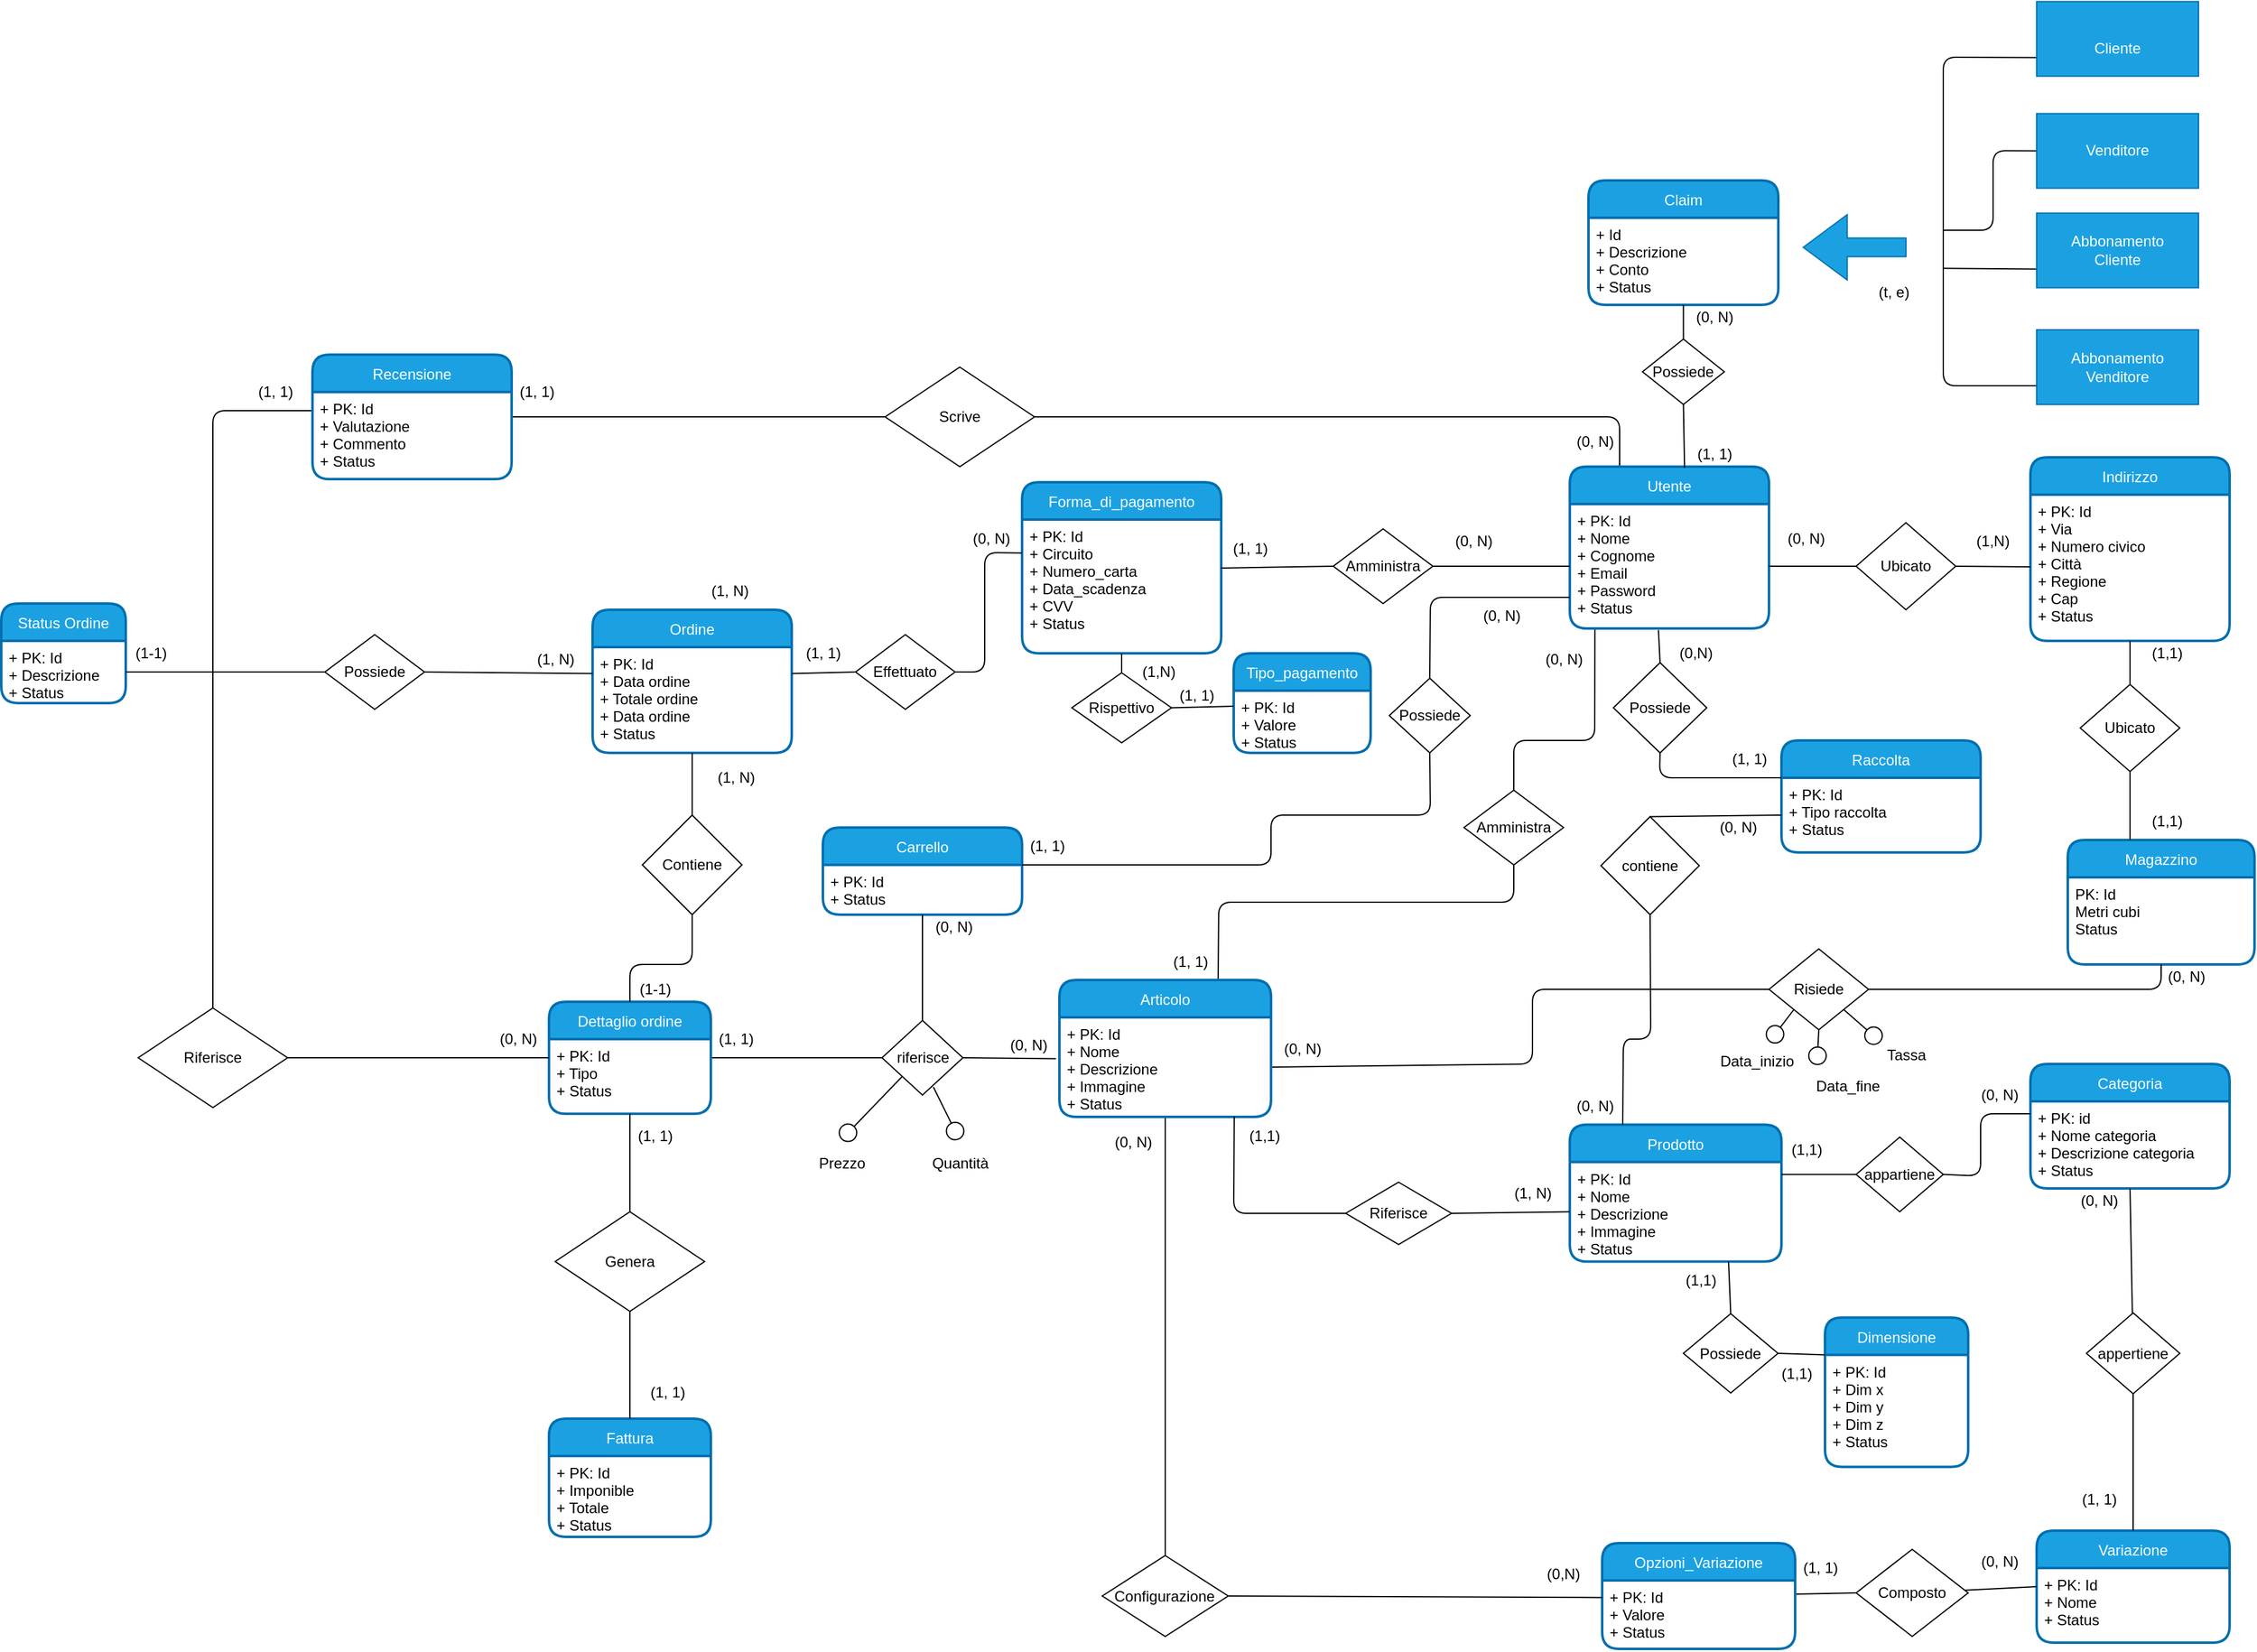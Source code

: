 <mxfile>
    <diagram id="gQvZ3Ct7qIMsR-oPEBA1" name="Page-1">
        <mxGraphModel dx="2850" dy="1734" grid="1" gridSize="10" guides="1" tooltips="1" connect="1" arrows="1" fold="1" page="1" pageScale="1" pageWidth="827" pageHeight="1169" math="0" shadow="0">
            <root>
                <mxCell id="0"/>
                <mxCell id="1" parent="0"/>
                <mxCell id="497" style="edgeStyle=none;html=1;exitX=0.25;exitY=0;exitDx=0;exitDy=0;entryX=1;entryY=0.5;entryDx=0;entryDy=0;endArrow=none;endFill=0;fontSize=12;" parent="1" source="499" target="644" edge="1">
                    <mxGeometry relative="1" as="geometry">
                        <mxPoint x="-120" y="80" as="targetPoint"/>
                        <Array as="points">
                            <mxPoint x="350" y="80"/>
                        </Array>
                    </mxGeometry>
                </mxCell>
                <mxCell id="498" style="edgeStyle=none;html=1;endArrow=none;endFill=0;exitX=0.126;exitY=1.002;exitDx=0;exitDy=0;exitPerimeter=0;entryX=0.5;entryY=0;entryDx=0;entryDy=0;fontSize=12;" parent="1" source="500" target="663" edge="1">
                    <mxGeometry relative="1" as="geometry">
                        <mxPoint x="270" y="380" as="targetPoint"/>
                        <Array as="points">
                            <mxPoint x="330" y="340"/>
                            <mxPoint x="265" y="340"/>
                        </Array>
                    </mxGeometry>
                </mxCell>
                <mxCell id="499" value="Utente" style="swimlane;childLayout=stackLayout;horizontal=1;startSize=30;horizontalStack=0;rounded=1;fontSize=12;fontStyle=0;strokeWidth=2;resizeParent=0;resizeLast=1;shadow=0;dashed=0;align=center;fillColor=#1ba1e2;fontColor=#ffffff;strokeColor=#006EAF;" parent="1" vertex="1">
                    <mxGeometry x="310" y="120" width="160" height="130" as="geometry"/>
                </mxCell>
                <mxCell id="500" value="+ PK: Id&#10;+ Nome&#10;+ Cognome&#10;+ Email&#10;+ Password&#10;+ Status" style="align=left;strokeColor=none;fillColor=none;spacingLeft=4;fontSize=12;verticalAlign=top;resizable=0;rotatable=0;part=1;" parent="499" vertex="1">
                    <mxGeometry y="30" width="160" height="100" as="geometry"/>
                </mxCell>
                <mxCell id="501" value="Indirizzo" style="swimlane;childLayout=stackLayout;horizontal=1;startSize=30;horizontalStack=0;rounded=1;fontSize=12;fontStyle=0;strokeWidth=2;resizeParent=0;resizeLast=1;shadow=0;dashed=0;align=center;fillColor=#1ba1e2;fontColor=#ffffff;strokeColor=#006EAF;" parent="1" vertex="1">
                    <mxGeometry x="680" y="112.5" width="160" height="147.5" as="geometry"/>
                </mxCell>
                <mxCell id="502" value="+ PK: Id&#10;+ Via&#10;+ Numero civico&#10;+ Città&#10;+ Regione&#10;+ Cap&#10;+ Status" style="align=left;strokeColor=none;fillColor=none;spacingLeft=4;fontSize=12;verticalAlign=top;resizable=0;rotatable=0;part=1;" parent="501" vertex="1">
                    <mxGeometry y="30" width="160" height="117.5" as="geometry"/>
                </mxCell>
                <mxCell id="503" style="edgeStyle=none;html=1;exitX=0;exitY=0.5;exitDx=0;exitDy=0;entryX=1;entryY=0.5;entryDx=0;entryDy=0;endArrow=none;endFill=0;fontSize=12;" parent="1" source="505" target="500" edge="1">
                    <mxGeometry relative="1" as="geometry"/>
                </mxCell>
                <mxCell id="504" style="edgeStyle=none;html=1;exitX=1;exitY=0.5;exitDx=0;exitDy=0;endArrow=none;endFill=0;fontSize=12;" parent="1" source="505" target="502" edge="1">
                    <mxGeometry relative="1" as="geometry"/>
                </mxCell>
                <mxCell id="505" value="Ubicato" style="shape=rhombus;perimeter=rhombusPerimeter;whiteSpace=wrap;html=1;align=center;fontSize=12;" parent="1" vertex="1">
                    <mxGeometry x="540" y="165" width="80" height="70" as="geometry"/>
                </mxCell>
                <mxCell id="506" value="Forma_di_pagamento" style="swimlane;childLayout=stackLayout;horizontal=1;startSize=30;horizontalStack=0;rounded=1;fontSize=12;fontStyle=0;strokeWidth=2;resizeParent=0;resizeLast=1;shadow=0;dashed=0;align=center;fillColor=#1ba1e2;fontColor=#ffffff;strokeColor=#006EAF;" parent="1" vertex="1">
                    <mxGeometry x="-130" y="132.5" width="160" height="137.5" as="geometry"/>
                </mxCell>
                <mxCell id="507" style="edgeStyle=none;html=1;fontSize=12;" parent="506" source="508" target="506" edge="1">
                    <mxGeometry relative="1" as="geometry"/>
                </mxCell>
                <mxCell id="508" value="+ PK: Id&#10;+ Circuito&#10;+ Numero_carta&#10;+ Data_scadenza&#10;+ CVV&#10;+ Status&#10;&#10;&#10;" style="align=left;strokeColor=none;fillColor=none;spacingLeft=4;fontSize=12;verticalAlign=top;resizable=0;rotatable=0;part=1;" parent="506" vertex="1">
                    <mxGeometry y="30" width="160" height="107.5" as="geometry"/>
                </mxCell>
                <mxCell id="509" value="Tipo_pagamento" style="swimlane;childLayout=stackLayout;horizontal=1;startSize=30;horizontalStack=0;rounded=1;fontSize=12;fontStyle=0;strokeWidth=2;resizeParent=0;resizeLast=1;shadow=0;dashed=0;align=center;fillColor=#1ba1e2;fontColor=#ffffff;strokeColor=#006EAF;" parent="1" vertex="1">
                    <mxGeometry x="40" y="270" width="110" height="80" as="geometry"/>
                </mxCell>
                <mxCell id="510" value="+ PK: Id&#10;+ Valore&#10;+ Status&#10;" style="align=left;strokeColor=none;fillColor=none;spacingLeft=4;fontSize=12;verticalAlign=top;resizable=0;rotatable=0;part=1;" parent="509" vertex="1">
                    <mxGeometry y="30" width="110" height="50" as="geometry"/>
                </mxCell>
                <mxCell id="511" style="edgeStyle=none;html=1;exitX=1;exitY=0.5;exitDx=0;exitDy=0;entryX=0;entryY=0.5;entryDx=0;entryDy=0;endArrow=none;endFill=0;fontSize=12;" parent="1" source="513" target="500" edge="1">
                    <mxGeometry relative="1" as="geometry"/>
                </mxCell>
                <mxCell id="512" style="edgeStyle=none;html=1;exitX=0;exitY=0.5;exitDx=0;exitDy=0;endArrow=none;endFill=0;entryX=0.996;entryY=0.363;entryDx=0;entryDy=0;entryPerimeter=0;fontSize=12;" parent="1" source="513" target="508" edge="1">
                    <mxGeometry relative="1" as="geometry">
                        <mxPoint x="80" y="200" as="targetPoint"/>
                    </mxGeometry>
                </mxCell>
                <mxCell id="513" value="Amministra" style="shape=rhombus;perimeter=rhombusPerimeter;whiteSpace=wrap;html=1;align=center;fontSize=12;" parent="1" vertex="1">
                    <mxGeometry x="120" y="170" width="80" height="60" as="geometry"/>
                </mxCell>
                <mxCell id="514" style="edgeStyle=none;html=1;exitX=0.5;exitY=0;exitDx=0;exitDy=0;endArrow=none;endFill=0;fontSize=12;" parent="1" source="516" target="508" edge="1">
                    <mxGeometry relative="1" as="geometry"/>
                </mxCell>
                <mxCell id="515" style="edgeStyle=none;html=1;exitX=1;exitY=0.5;exitDx=0;exitDy=0;endArrow=none;endFill=0;entryX=0;entryY=0.25;entryDx=0;entryDy=0;fontSize=12;" parent="1" source="516" target="510" edge="1">
                    <mxGeometry relative="1" as="geometry">
                        <mxPoint x="60" y="315" as="targetPoint"/>
                    </mxGeometry>
                </mxCell>
                <mxCell id="516" value="Rispettivo" style="shape=rhombus;perimeter=rhombusPerimeter;whiteSpace=wrap;html=1;align=center;fontSize=12;" parent="1" vertex="1">
                    <mxGeometry x="-90" y="285.63" width="80" height="56.25" as="geometry"/>
                </mxCell>
                <mxCell id="517" value="Carrello" style="swimlane;childLayout=stackLayout;horizontal=1;startSize=30;horizontalStack=0;rounded=1;fontSize=12;fontStyle=0;strokeWidth=2;resizeParent=0;resizeLast=1;shadow=0;dashed=0;align=center;fillColor=#1ba1e2;fontColor=#ffffff;strokeColor=#006EAF;" parent="1" vertex="1">
                    <mxGeometry x="-290" y="410" width="160" height="70" as="geometry"/>
                </mxCell>
                <mxCell id="518" value="+ PK: Id&#10;+ Status&#10;" style="align=left;strokeColor=none;fillColor=none;spacingLeft=4;fontSize=12;verticalAlign=top;resizable=0;rotatable=0;part=1;" parent="517" vertex="1">
                    <mxGeometry y="30" width="160" height="40" as="geometry"/>
                </mxCell>
                <mxCell id="519" style="edgeStyle=none;html=1;exitX=0.5;exitY=0;exitDx=0;exitDy=0;endArrow=none;endFill=0;entryX=0;entryY=0.75;entryDx=0;entryDy=0;fontSize=12;" parent="1" source="521" target="500" edge="1">
                    <mxGeometry relative="1" as="geometry">
                        <Array as="points">
                            <mxPoint x="198" y="225"/>
                        </Array>
                        <mxPoint x="340" y="270" as="targetPoint"/>
                    </mxGeometry>
                </mxCell>
                <mxCell id="520" style="edgeStyle=none;html=1;exitX=0.5;exitY=1;exitDx=0;exitDy=0;entryX=1;entryY=0;entryDx=0;entryDy=0;endArrow=none;endFill=0;fontSize=12;" parent="1" source="521" target="518" edge="1">
                    <mxGeometry relative="1" as="geometry">
                        <Array as="points">
                            <mxPoint x="198" y="400"/>
                            <mxPoint x="70" y="400"/>
                            <mxPoint x="70" y="440"/>
                        </Array>
                    </mxGeometry>
                </mxCell>
                <mxCell id="521" value="Possiede" style="shape=rhombus;perimeter=rhombusPerimeter;whiteSpace=wrap;html=1;align=center;fontSize=12;" parent="1" vertex="1">
                    <mxGeometry x="165" y="290" width="65" height="60" as="geometry"/>
                </mxCell>
                <mxCell id="522" value="Prodotto" style="swimlane;childLayout=stackLayout;horizontal=1;startSize=30;horizontalStack=0;rounded=1;fontSize=12;fontStyle=0;strokeWidth=2;resizeParent=0;resizeLast=1;shadow=0;dashed=0;align=center;arcSize=15;fillColor=#1ba1e2;fontColor=#ffffff;strokeColor=#006EAF;" parent="1" vertex="1">
                    <mxGeometry x="310" y="648.75" width="170" height="110" as="geometry"/>
                </mxCell>
                <mxCell id="523" value="+ PK: Id&#10;+ Nome&#10;+ Descrizione&#10;+ Immagine&#10;+ Status" style="align=left;strokeColor=none;fillColor=none;spacingLeft=4;fontSize=12;verticalAlign=top;resizable=0;rotatable=0;part=1;" parent="522" vertex="1">
                    <mxGeometry y="30" width="170" height="80" as="geometry"/>
                </mxCell>
                <mxCell id="524" value="Categoria" style="swimlane;childLayout=stackLayout;horizontal=1;startSize=30;horizontalStack=0;rounded=1;fontSize=12;fontStyle=0;strokeWidth=2;resizeParent=0;resizeLast=1;shadow=0;dashed=0;align=center;fillColor=#1ba1e2;fontColor=#ffffff;strokeColor=#006EAF;" parent="1" vertex="1">
                    <mxGeometry x="680" y="600" width="160" height="100" as="geometry"/>
                </mxCell>
                <mxCell id="525" value="+ PK: id&#10;+ Nome categoria&#10;+ Descrizione categoria&#10;+ Status" style="align=left;strokeColor=none;fillColor=none;spacingLeft=4;fontSize=12;verticalAlign=top;resizable=0;rotatable=0;part=1;" parent="524" vertex="1">
                    <mxGeometry y="30" width="160" height="70" as="geometry"/>
                </mxCell>
                <mxCell id="526" style="edgeStyle=none;html=1;exitX=0;exitY=0.5;exitDx=0;exitDy=0;endArrow=none;endFill=0;fontSize=12;" parent="1" source="528" edge="1">
                    <mxGeometry relative="1" as="geometry">
                        <mxPoint x="480" y="688.75" as="targetPoint"/>
                    </mxGeometry>
                </mxCell>
                <mxCell id="527" style="edgeStyle=none;html=1;exitX=1;exitY=0.5;exitDx=0;exitDy=0;endArrow=none;endFill=0;fontSize=12;" parent="1" source="528" edge="1">
                    <mxGeometry relative="1" as="geometry">
                        <mxPoint x="680" y="640" as="targetPoint"/>
                        <Array as="points">
                            <mxPoint x="640" y="690"/>
                            <mxPoint x="640" y="640"/>
                        </Array>
                    </mxGeometry>
                </mxCell>
                <mxCell id="528" value="appartiene" style="shape=rhombus;perimeter=rhombusPerimeter;whiteSpace=wrap;html=1;align=center;fontSize=12;" parent="1" vertex="1">
                    <mxGeometry x="540" y="658.75" width="70" height="60" as="geometry"/>
                </mxCell>
                <mxCell id="529" value="Variazione" style="swimlane;childLayout=stackLayout;horizontal=1;startSize=30;horizontalStack=0;rounded=1;fontSize=12;fontStyle=0;strokeWidth=2;resizeParent=0;resizeLast=1;shadow=0;dashed=0;align=center;fillColor=#1ba1e2;fontColor=#ffffff;strokeColor=#006EAF;" parent="1" vertex="1">
                    <mxGeometry x="685" y="975" width="155" height="90" as="geometry"/>
                </mxCell>
                <mxCell id="530" value="+ PK: Id&#10;+ Nome&#10;+ Status" style="align=left;strokeColor=none;fillColor=none;spacingLeft=4;fontSize=12;verticalAlign=top;resizable=0;rotatable=0;part=1;" parent="529" vertex="1">
                    <mxGeometry y="30" width="155" height="60" as="geometry"/>
                </mxCell>
                <mxCell id="531" style="edgeStyle=none;html=1;entryX=0.5;entryY=0;entryDx=0;entryDy=0;endArrow=none;endFill=0;fontSize=12;" parent="1" source="533" target="529" edge="1">
                    <mxGeometry relative="1" as="geometry"/>
                </mxCell>
                <mxCell id="532" style="edgeStyle=none;html=1;entryX=0.5;entryY=1;entryDx=0;entryDy=0;endArrow=none;endFill=0;fontSize=12;" parent="1" source="533" target="525" edge="1">
                    <mxGeometry relative="1" as="geometry"/>
                </mxCell>
                <mxCell id="533" value="appertiene" style="shape=rhombus;perimeter=rhombusPerimeter;whiteSpace=wrap;html=1;align=center;fontSize=12;" parent="1" vertex="1">
                    <mxGeometry x="725" y="800" width="75" height="65" as="geometry"/>
                </mxCell>
                <mxCell id="534" style="edgeStyle=none;html=1;entryX=0;entryY=0.5;entryDx=0;entryDy=0;endArrow=none;endFill=0;fontSize=12;" parent="1" source="535" target="538" edge="1">
                    <mxGeometry relative="1" as="geometry"/>
                </mxCell>
                <mxCell id="535" value="Opzioni_Variazione" style="swimlane;childLayout=stackLayout;horizontal=1;startSize=30;horizontalStack=0;rounded=1;fontSize=12;fontStyle=0;strokeWidth=2;resizeParent=0;resizeLast=1;shadow=0;dashed=0;align=center;fillColor=#1ba1e2;fontColor=#ffffff;strokeColor=#006EAF;" parent="1" vertex="1">
                    <mxGeometry x="336" y="985" width="155" height="85" as="geometry"/>
                </mxCell>
                <mxCell id="536" value="+ PK: Id&#10;+ Valore&#10;+ Status&#10;" style="align=left;strokeColor=none;fillColor=none;spacingLeft=4;fontSize=12;verticalAlign=top;resizable=0;rotatable=0;part=1;" parent="535" vertex="1">
                    <mxGeometry y="30" width="155" height="55" as="geometry"/>
                </mxCell>
                <mxCell id="537" style="edgeStyle=none;html=1;entryX=0;entryY=0.5;entryDx=0;entryDy=0;endArrow=none;endFill=0;fontSize=12;" parent="1" source="538" target="529" edge="1">
                    <mxGeometry relative="1" as="geometry"/>
                </mxCell>
                <mxCell id="538" value="Composto" style="shape=rhombus;perimeter=rhombusPerimeter;whiteSpace=wrap;html=1;align=center;fontSize=12;" parent="1" vertex="1">
                    <mxGeometry x="540" y="990" width="90" height="70" as="geometry"/>
                </mxCell>
                <mxCell id="539" value="Magazzino" style="swimlane;childLayout=stackLayout;horizontal=1;startSize=30;horizontalStack=0;rounded=1;fontSize=12;fontStyle=0;strokeWidth=2;resizeParent=0;resizeLast=1;shadow=0;dashed=0;align=center;fillColor=#1ba1e2;fontColor=#ffffff;strokeColor=#006EAF;" parent="1" vertex="1">
                    <mxGeometry x="710" y="420" width="150" height="100" as="geometry"/>
                </mxCell>
                <mxCell id="540" value="PK: Id&#10;Metri cubi&#10;Status" style="align=left;strokeColor=none;fillColor=none;spacingLeft=4;fontSize=12;verticalAlign=top;resizable=0;rotatable=0;part=1;" parent="539" vertex="1">
                    <mxGeometry y="30" width="150" height="70" as="geometry"/>
                </mxCell>
                <mxCell id="541" style="edgeStyle=none;html=1;exitX=0.5;exitY=0;exitDx=0;exitDy=0;entryX=0.5;entryY=1;entryDx=0;entryDy=0;startArrow=none;startFill=0;endArrow=none;endFill=0;fontSize=12;" parent="1" source="543" target="502" edge="1">
                    <mxGeometry relative="1" as="geometry"/>
                </mxCell>
                <mxCell id="542" style="edgeStyle=none;html=1;exitX=0.5;exitY=1;exitDx=0;exitDy=0;entryX=0;entryY=1;entryDx=0;entryDy=0;startArrow=none;startFill=0;endArrow=none;endFill=0;fontSize=12;" parent="1" source="543" target="579" edge="1">
                    <mxGeometry relative="1" as="geometry"/>
                </mxCell>
                <mxCell id="543" value="Ubicato" style="shape=rhombus;perimeter=rhombusPerimeter;whiteSpace=wrap;html=1;align=center;fontSize=12;" parent="1" vertex="1">
                    <mxGeometry x="720" y="295" width="80" height="70" as="geometry"/>
                </mxCell>
                <mxCell id="544" value="Dimensione" style="swimlane;childLayout=stackLayout;horizontal=1;startSize=30;horizontalStack=0;rounded=1;fontSize=12;fontStyle=0;strokeWidth=2;resizeParent=0;resizeLast=1;shadow=0;dashed=0;align=center;fillColor=#1ba1e2;fontColor=#ffffff;strokeColor=#006EAF;" parent="1" vertex="1">
                    <mxGeometry x="515" y="803.75" width="115" height="120" as="geometry"/>
                </mxCell>
                <mxCell id="545" value="+ PK: Id&#10;+ Dim x&#10;+ Dim y&#10;+ Dim z&#10;+ Status" style="align=left;strokeColor=none;fillColor=none;spacingLeft=4;fontSize=12;verticalAlign=top;resizable=0;rotatable=0;part=1;" parent="544" vertex="1">
                    <mxGeometry y="30" width="115" height="90" as="geometry"/>
                </mxCell>
                <mxCell id="546" style="edgeStyle=none;html=1;exitX=0.5;exitY=0;exitDx=0;exitDy=0;entryX=0.75;entryY=1;entryDx=0;entryDy=0;endArrow=none;endFill=0;fontSize=12;" parent="1" source="548" target="523" edge="1">
                    <mxGeometry relative="1" as="geometry"/>
                </mxCell>
                <mxCell id="547" style="edgeStyle=none;html=1;exitX=1;exitY=0.5;exitDx=0;exitDy=0;entryX=0;entryY=0;entryDx=0;entryDy=0;endArrow=none;endFill=0;fontSize=12;" parent="1" source="548" target="545" edge="1">
                    <mxGeometry relative="1" as="geometry"/>
                </mxCell>
                <mxCell id="548" value="Possiede" style="shape=rhombus;perimeter=rhombusPerimeter;whiteSpace=wrap;html=1;align=center;fontSize=12;" parent="1" vertex="1">
                    <mxGeometry x="401.25" y="800.63" width="76" height="63.75" as="geometry"/>
                </mxCell>
                <mxCell id="550" style="edgeStyle=none;html=1;exitX=1;exitY=0.5;exitDx=0;exitDy=0;entryX=0.5;entryY=1;entryDx=0;entryDy=0;startArrow=none;startFill=0;endArrow=none;endFill=0;fontSize=12;" parent="1" source="551" target="540" edge="1">
                    <mxGeometry relative="1" as="geometry">
                        <Array as="points">
                            <mxPoint x="785" y="540"/>
                        </Array>
                    </mxGeometry>
                </mxCell>
                <mxCell id="732" style="edgeStyle=none;html=1;exitX=0;exitY=0.5;exitDx=0;exitDy=0;endArrow=none;endFill=0;entryX=1;entryY=0.5;entryDx=0;entryDy=0;fontSize=12;" parent="1" source="551" target="727" edge="1">
                    <mxGeometry relative="1" as="geometry">
                        <mxPoint x="90" y="580" as="targetPoint"/>
                        <Array as="points">
                            <mxPoint x="280" y="540"/>
                            <mxPoint x="280" y="600"/>
                        </Array>
                    </mxGeometry>
                </mxCell>
                <mxCell id="551" value="Risiede" style="shape=rhombus;perimeter=rhombusPerimeter;whiteSpace=wrap;html=1;align=center;fontSize=12;" parent="1" vertex="1">
                    <mxGeometry x="470" y="507.5" width="80" height="65" as="geometry"/>
                </mxCell>
                <mxCell id="552" style="edgeStyle=none;html=1;exitX=0.5;exitY=0;exitDx=0;exitDy=0;entryX=0.5;entryY=1;entryDx=0;entryDy=0;startArrow=none;startFill=0;endArrow=none;endFill=0;fontSize=12;" parent="1" source="556" target="518" edge="1">
                    <mxGeometry relative="1" as="geometry"/>
                </mxCell>
                <mxCell id="554" style="edgeStyle=none;html=1;exitX=0;exitY=0.5;exitDx=0;exitDy=0;endArrow=none;endFill=0;entryX=1;entryY=0.25;entryDx=0;entryDy=0;fontSize=12;" parent="1" source="556" target="601" edge="1">
                    <mxGeometry relative="1" as="geometry">
                        <mxPoint x="-380" y="590" as="targetPoint"/>
                    </mxGeometry>
                </mxCell>
                <mxCell id="555" style="edgeStyle=none;html=1;exitX=1;exitY=0.5;exitDx=0;exitDy=0;endArrow=none;endFill=0;entryX=-0.016;entryY=0.416;entryDx=0;entryDy=0;entryPerimeter=0;fontSize=12;" parent="1" source="556" target="727" edge="1">
                    <mxGeometry relative="1" as="geometry">
                        <Array as="points"/>
                        <mxPoint x="-40" y="740" as="targetPoint"/>
                    </mxGeometry>
                </mxCell>
                <mxCell id="556" value="riferisce" style="shape=rhombus;perimeter=rhombusPerimeter;whiteSpace=wrap;html=1;align=center;fontSize=12;" parent="1" vertex="1">
                    <mxGeometry x="-242.5" y="565" width="65" height="60" as="geometry"/>
                </mxCell>
                <mxCell id="557" value="Quantità" style="text;html=1;align=center;verticalAlign=middle;resizable=0;points=[];autosize=1;strokeColor=none;fillColor=none;fontSize=12;" parent="1" vertex="1">
                    <mxGeometry x="-215" y="665" width="70" height="30" as="geometry"/>
                </mxCell>
                <mxCell id="558" style="edgeStyle=none;html=1;endArrow=circle;endFill=0;exitX=0;exitY=1;exitDx=0;exitDy=0;entryX=0.494;entryY=-0.132;entryDx=0;entryDy=0;entryPerimeter=0;fontSize=12;" parent="1" source="556" target="559" edge="1">
                    <mxGeometry relative="1" as="geometry">
                        <mxPoint x="-300" y="640" as="targetPoint"/>
                        <mxPoint x="-16.5" y="560" as="sourcePoint"/>
                    </mxGeometry>
                </mxCell>
                <mxCell id="559" value="Prezzo" style="text;html=1;align=center;verticalAlign=middle;resizable=0;points=[];autosize=1;strokeColor=none;fillColor=none;fontSize=12;" parent="1" vertex="1">
                    <mxGeometry x="-305" y="665" width="60" height="30" as="geometry"/>
                </mxCell>
                <mxCell id="565" style="edgeStyle=none;html=1;exitX=0.5;exitY=1;exitDx=0;exitDy=0;entryX=0.576;entryY=0.008;entryDx=0;entryDy=0;entryPerimeter=0;endArrow=none;endFill=0;fontSize=12;" parent="1" source="567" target="499" edge="1">
                    <mxGeometry relative="1" as="geometry">
                        <mxPoint x="495.93" y="45.6" as="targetPoint"/>
                    </mxGeometry>
                </mxCell>
                <mxCell id="566" value="(1,1)" style="text;html=1;align=center;verticalAlign=middle;resizable=0;points=[];autosize=1;strokeColor=none;fillColor=none;fontSize=12;" parent="1" vertex="1">
                    <mxGeometry x="475" y="653.75" width="50" height="30" as="geometry"/>
                </mxCell>
                <mxCell id="567" value="Possiede" style="shape=rhombus;perimeter=rhombusPerimeter;whiteSpace=wrap;html=1;align=center;fontSize=12;" parent="1" vertex="1">
                    <mxGeometry x="368.38" y="17.5" width="65.75" height="52.5" as="geometry"/>
                </mxCell>
                <mxCell id="568" value="(0, N)" style="text;html=1;align=center;verticalAlign=middle;resizable=0;points=[];autosize=1;strokeColor=none;fillColor=none;fontSize=12;" parent="1" vertex="1">
                    <mxGeometry x="630" y="610" width="50" height="30" as="geometry"/>
                </mxCell>
                <mxCell id="569" value="(0, N)" style="text;html=1;align=center;verticalAlign=middle;resizable=0;points=[];autosize=1;strokeColor=none;fillColor=none;fontSize=12;" parent="1" vertex="1">
                    <mxGeometry x="710" y="695" width="50" height="30" as="geometry"/>
                </mxCell>
                <mxCell id="570" value="(1, 1)" style="text;html=1;align=center;verticalAlign=middle;resizable=0;points=[];autosize=1;strokeColor=none;fillColor=none;fontSize=12;" parent="1" vertex="1">
                    <mxGeometry x="710" y="935" width="50" height="30" as="geometry"/>
                </mxCell>
                <mxCell id="571" style="edgeStyle=none;html=1;entryX=0;entryY=0.25;entryDx=0;entryDy=0;startArrow=none;startFill=0;endArrow=none;endFill=0;exitX=1;exitY=0.5;exitDx=0;exitDy=0;fontSize=12;" parent="1" source="658" target="536" edge="1">
                    <mxGeometry relative="1" as="geometry">
                        <mxPoint x="310" y="910" as="sourcePoint"/>
                        <Array as="points"/>
                    </mxGeometry>
                </mxCell>
                <mxCell id="572" value="(0, N)" style="text;html=1;strokeColor=none;fillColor=none;align=center;verticalAlign=middle;whiteSpace=wrap;rounded=0;fontSize=12;" parent="1" vertex="1">
                    <mxGeometry x="470" y="162.5" width="60" height="30" as="geometry"/>
                </mxCell>
                <mxCell id="573" value="Claim" style="swimlane;childLayout=stackLayout;horizontal=1;startSize=30;horizontalStack=0;rounded=1;fontSize=12;fontStyle=0;strokeWidth=2;resizeParent=0;resizeLast=1;shadow=0;dashed=0;align=center;fillColor=#1ba1e2;fontColor=#ffffff;strokeColor=#006EAF;" parent="1" vertex="1">
                    <mxGeometry x="325" y="-110" width="152.5" height="100" as="geometry"/>
                </mxCell>
                <mxCell id="574" value="+ Id&#10;+ Descrizione&#10;+ Conto&#10;+ Status" style="align=left;strokeColor=none;fillColor=none;spacingLeft=4;fontSize=12;verticalAlign=top;resizable=0;rotatable=0;part=1;" parent="573" vertex="1">
                    <mxGeometry y="30" width="152.5" height="70" as="geometry"/>
                </mxCell>
                <mxCell id="578" style="edgeStyle=none;html=1;exitX=0.5;exitY=0;exitDx=0;exitDy=0;entryX=0.5;entryY=1;entryDx=0;entryDy=0;endArrow=none;endFill=0;fontSize=12;" parent="1" source="567" target="574" edge="1">
                    <mxGeometry relative="1" as="geometry"/>
                </mxCell>
                <mxCell id="579" value="(1,1)" style="text;html=1;strokeColor=none;fillColor=none;align=center;verticalAlign=middle;whiteSpace=wrap;rounded=0;fontSize=12;" parent="1" vertex="1">
                    <mxGeometry x="760" y="390.0" width="60" height="30" as="geometry"/>
                </mxCell>
                <mxCell id="580" value="(0, N)" style="text;html=1;align=center;verticalAlign=middle;resizable=0;points=[];autosize=1;strokeColor=none;fillColor=none;fontSize=12;" parent="1" vertex="1">
                    <mxGeometry x="780" y="515" width="50" height="30" as="geometry"/>
                </mxCell>
                <mxCell id="581" value="(1,1)" style="text;html=1;strokeColor=none;fillColor=none;align=center;verticalAlign=middle;whiteSpace=wrap;rounded=0;fontSize=12;" parent="1" vertex="1">
                    <mxGeometry x="391" y="763.75" width="49" height="20" as="geometry"/>
                </mxCell>
                <mxCell id="582" value="(1,1)" style="text;html=1;strokeColor=none;fillColor=none;align=center;verticalAlign=middle;whiteSpace=wrap;rounded=0;fontSize=12;" parent="1" vertex="1">
                    <mxGeometry x="465" y="838.75" width="55" height="20" as="geometry"/>
                </mxCell>
                <mxCell id="583" value="(0, N)" style="text;html=1;align=center;verticalAlign=middle;resizable=0;points=[];autosize=1;strokeColor=none;fillColor=none;fontSize=12;" parent="1" vertex="1">
                    <mxGeometry x="630" y="985" width="50" height="30" as="geometry"/>
                </mxCell>
                <mxCell id="584" value="(1, 1)" style="text;html=1;align=center;verticalAlign=middle;resizable=0;points=[];autosize=1;strokeColor=none;fillColor=none;fontSize=12;" parent="1" vertex="1">
                    <mxGeometry x="486" y="990" width="50" height="30" as="geometry"/>
                </mxCell>
                <mxCell id="585" value="(1,N)" style="text;html=1;strokeColor=none;fillColor=none;align=center;verticalAlign=middle;whiteSpace=wrap;rounded=0;fontSize=12;" parent="1" vertex="1">
                    <mxGeometry x="620" y="165.0" width="60" height="30" as="geometry"/>
                </mxCell>
                <mxCell id="600" value="Dettaglio ordine" style="swimlane;childLayout=stackLayout;horizontal=1;startSize=30;horizontalStack=0;rounded=1;fontSize=12;fontStyle=0;strokeWidth=2;resizeParent=0;resizeLast=1;shadow=0;dashed=0;align=center;fillColor=#1ba1e2;fontColor=#ffffff;strokeColor=#006EAF;" parent="1" vertex="1">
                    <mxGeometry x="-510" y="550" width="130" height="90" as="geometry"/>
                </mxCell>
                <mxCell id="601" value="+ PK: Id&#10;+ Tipo&#10;+ Status&#10;&#10;" style="align=left;strokeColor=none;fillColor=none;spacingLeft=4;fontSize=12;verticalAlign=top;resizable=0;rotatable=0;part=1;" parent="600" vertex="1">
                    <mxGeometry y="30" width="130" height="60" as="geometry"/>
                </mxCell>
                <mxCell id="714" style="edgeStyle=none;html=1;exitX=0.5;exitY=1;exitDx=0;exitDy=0;entryX=0.5;entryY=0;entryDx=0;entryDy=0;endArrow=none;endFill=0;fontSize=12;" parent="1" source="604" target="600" edge="1">
                    <mxGeometry relative="1" as="geometry">
                        <Array as="points">
                            <mxPoint x="-395" y="520"/>
                            <mxPoint x="-445" y="520"/>
                        </Array>
                    </mxGeometry>
                </mxCell>
                <mxCell id="604" value="Contiene" style="rhombus;whiteSpace=wrap;html=1;fontSize=12;" parent="1" vertex="1">
                    <mxGeometry x="-435" y="400" width="80" height="80" as="geometry"/>
                </mxCell>
                <mxCell id="606" value="(1-1)" style="text;html=1;align=center;verticalAlign=middle;resizable=0;points=[];autosize=1;strokeColor=none;fillColor=none;fontSize=12;" parent="1" vertex="1">
                    <mxGeometry x="-450" y="525" width="50" height="30" as="geometry"/>
                </mxCell>
                <mxCell id="607" value="(1, 1)" style="text;html=1;align=center;verticalAlign=middle;resizable=0;points=[];autosize=1;strokeColor=none;fillColor=none;fontSize=12;" parent="1" vertex="1">
                    <mxGeometry x="-385" y="565" width="50" height="30" as="geometry"/>
                </mxCell>
                <mxCell id="609" value="(0, N)" style="text;html=1;align=center;verticalAlign=middle;resizable=0;points=[];autosize=1;strokeColor=none;fillColor=none;fontSize=12;" parent="1" vertex="1">
                    <mxGeometry x="-210" y="475" width="50" height="30" as="geometry"/>
                </mxCell>
                <mxCell id="611" value="(1, N)" style="text;html=1;align=center;verticalAlign=middle;resizable=0;points=[];autosize=1;strokeColor=none;fillColor=none;fontSize=12;" parent="1" vertex="1">
                    <mxGeometry x="255" y="688.75" width="50" height="30" as="geometry"/>
                </mxCell>
                <mxCell id="614" value="(1,1)" style="text;html=1;strokeColor=none;fillColor=none;align=center;verticalAlign=middle;whiteSpace=wrap;rounded=0;fontSize=12;" parent="1" vertex="1">
                    <mxGeometry x="40" y="648.75" width="50" height="17.5" as="geometry"/>
                </mxCell>
                <mxCell id="615" value="(0,N)" style="text;html=1;strokeColor=none;fillColor=none;align=center;verticalAlign=middle;whiteSpace=wrap;rounded=0;fontSize=12;" parent="1" vertex="1">
                    <mxGeometry x="275" y="995" width="60" height="30" as="geometry"/>
                </mxCell>
                <mxCell id="616" value="(0, N)" style="text;html=1;align=center;verticalAlign=middle;resizable=0;points=[];autosize=1;strokeColor=none;fillColor=none;fontSize=12;" parent="1" vertex="1">
                    <mxGeometry x="230" y="225" width="50" height="30" as="geometry"/>
                </mxCell>
                <mxCell id="619" value="(1, 1)" style="text;html=1;align=center;verticalAlign=middle;resizable=0;points=[];autosize=1;strokeColor=none;fillColor=none;fontSize=12;" parent="1" vertex="1">
                    <mxGeometry x="-135" y="410" width="50" height="30" as="geometry"/>
                </mxCell>
                <mxCell id="620" value="(1,1)" style="text;html=1;strokeColor=none;fillColor=none;align=center;verticalAlign=middle;whiteSpace=wrap;rounded=0;fontSize=12;" parent="1" vertex="1">
                    <mxGeometry x="760" y="255.0" width="60" height="30" as="geometry"/>
                </mxCell>
                <mxCell id="621" value="Raccolta" style="swimlane;childLayout=stackLayout;horizontal=1;startSize=30;horizontalStack=0;rounded=1;fontSize=12;fontStyle=0;strokeWidth=2;resizeParent=0;resizeLast=1;shadow=0;dashed=0;align=center;fillColor=#1ba1e2;fontColor=#ffffff;strokeColor=#006EAF;" parent="1" vertex="1">
                    <mxGeometry x="480" y="340" width="160" height="90" as="geometry"/>
                </mxCell>
                <mxCell id="622" value="+ PK: Id&#10;+ Tipo raccolta&#10;+ Status" style="align=left;strokeColor=none;fillColor=none;spacingLeft=4;fontSize=12;verticalAlign=top;resizable=0;rotatable=0;part=1;" parent="621" vertex="1">
                    <mxGeometry y="30" width="160" height="60" as="geometry"/>
                </mxCell>
                <mxCell id="623" style="edgeStyle=none;html=1;exitX=0.5;exitY=0;exitDx=0;exitDy=0;entryX=0.445;entryY=1.013;entryDx=0;entryDy=0;entryPerimeter=0;startArrow=none;startFill=0;endArrow=none;endFill=0;fontSize=12;" parent="1" source="625" target="500" edge="1">
                    <mxGeometry relative="1" as="geometry"/>
                </mxCell>
                <mxCell id="624" style="edgeStyle=none;html=1;exitX=0.5;exitY=1;exitDx=0;exitDy=0;entryX=0;entryY=0;entryDx=0;entryDy=0;startArrow=none;startFill=0;endArrow=none;endFill=0;fontSize=12;" parent="1" source="625" target="622" edge="1">
                    <mxGeometry relative="1" as="geometry">
                        <Array as="points">
                            <mxPoint x="382" y="370"/>
                        </Array>
                    </mxGeometry>
                </mxCell>
                <mxCell id="625" value="Possiede" style="shape=rhombus;perimeter=rhombusPerimeter;whiteSpace=wrap;html=1;align=center;fontSize=12;" parent="1" vertex="1">
                    <mxGeometry x="345" y="277.5" width="75" height="72.5" as="geometry"/>
                </mxCell>
                <mxCell id="734" style="edgeStyle=none;html=1;exitX=0.5;exitY=1;exitDx=0;exitDy=0;endArrow=none;endFill=0;entryX=0.25;entryY=0;entryDx=0;entryDy=0;fontSize=12;" parent="1" source="627" target="522" edge="1">
                    <mxGeometry relative="1" as="geometry">
                        <Array as="points">
                            <mxPoint x="375" y="580"/>
                            <mxPoint x="353" y="580"/>
                        </Array>
                        <mxPoint x="360" y="640" as="targetPoint"/>
                    </mxGeometry>
                </mxCell>
                <mxCell id="627" value="contiene" style="rhombus;whiteSpace=wrap;html=1;fontSize=12;" parent="1" vertex="1">
                    <mxGeometry x="335" y="401.25" width="79" height="78.75" as="geometry"/>
                </mxCell>
                <mxCell id="628" style="edgeStyle=none;html=1;exitX=0;exitY=0.5;exitDx=0;exitDy=0;entryX=0.5;entryY=0;entryDx=0;entryDy=0;startArrow=none;startFill=0;endArrow=none;endFill=0;fontSize=12;" parent="1" source="622" target="627" edge="1">
                    <mxGeometry relative="1" as="geometry">
                        <Array as="points"/>
                    </mxGeometry>
                </mxCell>
                <mxCell id="629" value="(1, 1)" style="text;html=1;align=center;verticalAlign=middle;resizable=0;points=[];autosize=1;strokeColor=none;fillColor=none;fontSize=12;" parent="1" vertex="1">
                    <mxGeometry x="429.13" y="340" width="50" height="30" as="geometry"/>
                </mxCell>
                <mxCell id="631" value="(0,N)" style="text;html=1;align=center;verticalAlign=middle;resizable=0;points=[];autosize=1;strokeColor=none;fillColor=none;fontSize=12;" parent="1" vertex="1">
                    <mxGeometry x="386" y="255" width="50" height="30" as="geometry"/>
                </mxCell>
                <mxCell id="632" value="(0, N)" style="text;html=1;align=center;verticalAlign=middle;resizable=0;points=[];autosize=1;strokeColor=none;fillColor=none;fontSize=12;" parent="1" vertex="1">
                    <mxGeometry x="420" y="395" width="50" height="30" as="geometry"/>
                </mxCell>
                <mxCell id="633" value="(1, 1)" style="text;html=1;align=center;verticalAlign=middle;resizable=0;points=[];autosize=1;strokeColor=none;fillColor=none;fontSize=12;" parent="1" vertex="1">
                    <mxGeometry x="27.5" y="171.25" width="50" height="30" as="geometry"/>
                </mxCell>
                <mxCell id="634" value="(0, N)" style="text;html=1;strokeColor=none;fillColor=none;align=center;verticalAlign=middle;whiteSpace=wrap;rounded=0;fontSize=12;" parent="1" vertex="1">
                    <mxGeometry x="202.5" y="165.0" width="60" height="30" as="geometry"/>
                </mxCell>
                <mxCell id="635" value="(1, 1)" style="text;html=1;align=center;verticalAlign=middle;resizable=0;points=[];autosize=1;strokeColor=none;fillColor=none;fontSize=12;" parent="1" vertex="1">
                    <mxGeometry x="401.25" y="95" width="50" height="30" as="geometry"/>
                </mxCell>
                <mxCell id="636" value="(0, N)" style="text;html=1;align=center;verticalAlign=middle;resizable=0;points=[];autosize=1;strokeColor=none;fillColor=none;fontSize=12;" parent="1" vertex="1">
                    <mxGeometry x="401.25" y="-15" width="50" height="30" as="geometry"/>
                </mxCell>
                <mxCell id="637" value="(1, 1)" style="text;html=1;align=center;verticalAlign=middle;resizable=0;points=[];autosize=1;strokeColor=none;fillColor=none;fontSize=12;" parent="1" vertex="1">
                    <mxGeometry x="-15" y="288.75" width="50" height="30" as="geometry"/>
                </mxCell>
                <mxCell id="638" value="(1,N)" style="text;html=1;strokeColor=none;fillColor=none;align=center;verticalAlign=middle;whiteSpace=wrap;rounded=0;fontSize=12;" parent="1" vertex="1">
                    <mxGeometry x="-50" y="270.0" width="60" height="30" as="geometry"/>
                </mxCell>
                <mxCell id="642" value="(0, N)" style="text;html=1;align=center;verticalAlign=middle;resizable=0;points=[];autosize=1;strokeColor=none;fillColor=none;fontSize=12;" parent="1" vertex="1">
                    <mxGeometry x="-180" y="162.5" width="50" height="30" as="geometry"/>
                </mxCell>
                <mxCell id="643" style="edgeStyle=none;html=1;endArrow=none;endFill=0;fontSize=12;" parent="1" source="644" edge="1">
                    <mxGeometry relative="1" as="geometry">
                        <mxPoint x="-540" y="80" as="targetPoint"/>
                    </mxGeometry>
                </mxCell>
                <mxCell id="644" value="Scrive" style="rhombus;whiteSpace=wrap;html=1;fontSize=12;" parent="1" vertex="1">
                    <mxGeometry x="-240" y="40" width="120" height="80" as="geometry"/>
                </mxCell>
                <mxCell id="645" style="edgeStyle=none;html=1;endArrow=none;endFill=0;entryX=0.5;entryY=0;entryDx=0;entryDy=0;fontSize=12;" parent="1" target="649" edge="1">
                    <mxGeometry relative="1" as="geometry">
                        <mxPoint x="-760" y="550" as="targetPoint"/>
                        <Array as="points">
                            <mxPoint x="-780" y="75"/>
                        </Array>
                        <mxPoint x="-700" y="75" as="sourcePoint"/>
                    </mxGeometry>
                </mxCell>
                <mxCell id="646" value="Recensione" style="swimlane;childLayout=stackLayout;horizontal=1;startSize=30;horizontalStack=0;rounded=1;fontSize=12;fontStyle=0;strokeWidth=2;resizeParent=0;resizeLast=1;shadow=0;dashed=0;align=center;fillColor=#1ba1e2;fontColor=#ffffff;strokeColor=#006EAF;" parent="1" vertex="1">
                    <mxGeometry x="-700" y="30" width="160" height="100" as="geometry"/>
                </mxCell>
                <mxCell id="647" value="+ PK: Id&#10;+ Valutazione&#10;+ Commento&#10;+ Status&#10;&#10;" style="align=left;strokeColor=none;fillColor=none;spacingLeft=4;fontSize=12;verticalAlign=top;resizable=0;rotatable=0;part=1;" parent="646" vertex="1">
                    <mxGeometry y="30" width="160" height="70" as="geometry"/>
                </mxCell>
                <mxCell id="648" style="edgeStyle=none;html=1;entryX=0;entryY=0.25;entryDx=0;entryDy=0;endArrow=none;endFill=0;fontSize=12;" parent="1" source="649" target="601" edge="1">
                    <mxGeometry relative="1" as="geometry"/>
                </mxCell>
                <mxCell id="649" value="Riferisce" style="rhombus;whiteSpace=wrap;html=1;fontSize=12;" parent="1" vertex="1">
                    <mxGeometry x="-840" y="555" width="120" height="80" as="geometry"/>
                </mxCell>
                <mxCell id="650" value="(0, N)" style="text;html=1;align=center;verticalAlign=middle;resizable=0;points=[];autosize=1;strokeColor=none;fillColor=none;fontSize=12;" parent="1" vertex="1">
                    <mxGeometry x="305" y="85" width="50" height="30" as="geometry"/>
                </mxCell>
                <mxCell id="651" value="(1, 1)" style="text;html=1;align=center;verticalAlign=middle;resizable=0;points=[];autosize=1;strokeColor=none;fillColor=none;fontSize=12;" parent="1" vertex="1">
                    <mxGeometry x="-545" y="45" width="50" height="30" as="geometry"/>
                </mxCell>
                <mxCell id="652" value="(1, 1)" style="text;html=1;align=center;verticalAlign=middle;resizable=0;points=[];autosize=1;strokeColor=none;fillColor=none;fontSize=12;" parent="1" vertex="1">
                    <mxGeometry x="-755" y="45" width="50" height="30" as="geometry"/>
                </mxCell>
                <mxCell id="653" value="(0, N)" style="text;html=1;align=center;verticalAlign=middle;resizable=0;points=[];autosize=1;strokeColor=none;fillColor=none;fontSize=12;" parent="1" vertex="1">
                    <mxGeometry x="-560" y="565" width="50" height="30" as="geometry"/>
                </mxCell>
                <mxCell id="654" style="edgeStyle=none;html=1;endArrow=none;endFill=0;entryX=0.5;entryY=1;entryDx=0;entryDy=0;exitX=0.75;exitY=0;exitDx=0;exitDy=0;fontSize=12;" parent="1" source="726" target="663" edge="1">
                    <mxGeometry relative="1" as="geometry">
                        <mxPoint x="130" y="530" as="targetPoint"/>
                        <Array as="points">
                            <mxPoint x="28" y="470"/>
                            <mxPoint x="265" y="470"/>
                        </Array>
                        <mxPoint x="117.608" y="700" as="sourcePoint"/>
                    </mxGeometry>
                </mxCell>
                <mxCell id="657" style="edgeStyle=none;html=1;exitX=0.5;exitY=0;exitDx=0;exitDy=0;entryX=0.5;entryY=1;entryDx=0;entryDy=0;endArrow=none;endFill=0;fontSize=12;" parent="1" source="658" target="726" edge="1">
                    <mxGeometry relative="1" as="geometry">
                        <Array as="points"/>
                        <mxPoint x="117.5" y="810" as="targetPoint"/>
                    </mxGeometry>
                </mxCell>
                <mxCell id="658" value="Configurazione" style="shape=rhombus;perimeter=rhombusPerimeter;whiteSpace=wrap;html=1;align=center;fontSize=12;" parent="1" vertex="1">
                    <mxGeometry x="-65.62" y="995" width="101.25" height="65" as="geometry"/>
                </mxCell>
                <mxCell id="659" value="(0, N)" style="text;html=1;align=center;verticalAlign=middle;resizable=0;points=[];autosize=1;strokeColor=none;fillColor=none;fontSize=12;" parent="1" vertex="1">
                    <mxGeometry x="-65.62" y="647.5" width="50" height="30" as="geometry"/>
                </mxCell>
                <mxCell id="660" value="(0, N)" style="text;html=1;align=center;verticalAlign=middle;resizable=0;points=[];autosize=1;strokeColor=none;fillColor=none;fontSize=12;" parent="1" vertex="1">
                    <mxGeometry x="-150" y="570" width="50" height="30" as="geometry"/>
                </mxCell>
                <mxCell id="661" value="(0, N)" style="text;html=1;align=center;verticalAlign=middle;resizable=0;points=[];autosize=1;strokeColor=none;fillColor=none;fontSize=12;" parent="1" vertex="1">
                    <mxGeometry x="305" y="618.75" width="50" height="30" as="geometry"/>
                </mxCell>
                <mxCell id="662" style="edgeStyle=none;html=1;endArrow=circle;endFill=0;exitX=0.635;exitY=0.892;exitDx=0;exitDy=0;exitPerimeter=0;entryX=0.497;entryY=-0.132;entryDx=0;entryDy=0;entryPerimeter=0;fontSize=12;" parent="1" source="556" target="557" edge="1">
                    <mxGeometry relative="1" as="geometry">
                        <mxPoint x="-190" y="670" as="targetPoint"/>
                        <mxPoint x="-183.75" y="580" as="sourcePoint"/>
                    </mxGeometry>
                </mxCell>
                <mxCell id="663" value="Amministra" style="shape=rhombus;perimeter=rhombusPerimeter;whiteSpace=wrap;html=1;align=center;fontSize=12;" parent="1" vertex="1">
                    <mxGeometry x="225" y="380" width="80" height="60" as="geometry"/>
                </mxCell>
                <mxCell id="664" value="(0, N)" style="text;html=1;align=center;verticalAlign=middle;resizable=0;points=[];autosize=1;strokeColor=none;fillColor=none;fontSize=12;" parent="1" vertex="1">
                    <mxGeometry x="280" y="260" width="50" height="30" as="geometry"/>
                </mxCell>
                <mxCell id="665" value="(1, 1)" style="text;html=1;align=center;verticalAlign=middle;resizable=0;points=[];autosize=1;strokeColor=none;fillColor=none;fontSize=12;" parent="1" vertex="1">
                    <mxGeometry x="-20" y="502.5" width="50" height="30" as="geometry"/>
                </mxCell>
                <mxCell id="666" style="edgeStyle=none;html=1;exitX=0;exitY=0.75;exitDx=0;exitDy=0;endArrow=none;endFill=0;fontSize=12;" parent="1" source="667" edge="1">
                    <mxGeometry relative="1" as="geometry">
                        <mxPoint x="610" y="-39.333" as="targetPoint"/>
                    </mxGeometry>
                </mxCell>
                <mxCell id="667" value="Abbonamento &lt;br style=&quot;font-size: 12px;&quot;&gt;Cliente" style="whiteSpace=wrap;html=1;fillColor=#1ba1e2;fontColor=#ffffff;strokeColor=#006EAF;fontSize=12;" parent="1" vertex="1">
                    <mxGeometry x="685" y="-83.75" width="130" height="60" as="geometry"/>
                </mxCell>
                <mxCell id="668" style="edgeStyle=none;html=1;exitX=0;exitY=0.75;exitDx=0;exitDy=0;endArrow=none;endFill=0;fontSize=12;" parent="1" source="669" edge="1">
                    <mxGeometry relative="1" as="geometry">
                        <mxPoint x="610" y="10" as="targetPoint"/>
                        <Array as="points">
                            <mxPoint x="610" y="55"/>
                        </Array>
                    </mxGeometry>
                </mxCell>
                <mxCell id="669" value="Abbonamento Venditore" style="whiteSpace=wrap;html=1;fillColor=#1ba1e2;fontColor=#ffffff;strokeColor=#006EAF;fontSize=12;" parent="1" vertex="1">
                    <mxGeometry x="685" y="10" width="130" height="60" as="geometry"/>
                </mxCell>
                <mxCell id="670" style="edgeStyle=none;html=1;exitX=0;exitY=0.75;exitDx=0;exitDy=0;endArrow=none;endFill=0;fontSize=12;" parent="1" source="671" edge="1">
                    <mxGeometry relative="1" as="geometry">
                        <mxPoint x="610" y="-120" as="targetPoint"/>
                        <Array as="points">
                            <mxPoint x="610" y="-209"/>
                        </Array>
                    </mxGeometry>
                </mxCell>
                <mxCell id="671" value="&lt;br style=&quot;font-size: 12px;&quot;&gt;Cliente" style="whiteSpace=wrap;html=1;fillColor=#1ba1e2;fontColor=#ffffff;strokeColor=#006EAF;fontSize=12;" parent="1" vertex="1">
                    <mxGeometry x="685" y="-253.75" width="130" height="60" as="geometry"/>
                </mxCell>
                <mxCell id="672" style="edgeStyle=none;html=1;exitX=0;exitY=0.5;exitDx=0;exitDy=0;endArrow=none;endFill=0;fontSize=12;" parent="1" source="673" edge="1">
                    <mxGeometry relative="1" as="geometry">
                        <mxPoint x="610" y="-70" as="targetPoint"/>
                        <Array as="points">
                            <mxPoint x="650" y="-134"/>
                            <mxPoint x="650" y="-70"/>
                        </Array>
                    </mxGeometry>
                </mxCell>
                <mxCell id="673" value="Venditore" style="whiteSpace=wrap;html=1;fillColor=#1ba1e2;fontColor=#ffffff;strokeColor=#006EAF;fontSize=12;" parent="1" vertex="1">
                    <mxGeometry x="685" y="-163.75" width="130" height="60" as="geometry"/>
                </mxCell>
                <mxCell id="674" value="" style="shape=singleArrow;whiteSpace=wrap;html=1;direction=west;arrowWidth=0.284;arrowSize=0.428;fillColor=#1ba1e2;fontColor=#ffffff;strokeColor=#006EAF;fontSize=12;" parent="1" vertex="1">
                    <mxGeometry x="497.5" y="-82.5" width="82.5" height="52.5" as="geometry"/>
                </mxCell>
                <mxCell id="675" value="" style="endArrow=none;html=1;fontSize=12;" parent="1" edge="1">
                    <mxGeometry width="50" height="50" relative="1" as="geometry">
                        <mxPoint x="610" y="10" as="sourcePoint"/>
                        <mxPoint x="610" y="-120" as="targetPoint"/>
                    </mxGeometry>
                </mxCell>
                <mxCell id="676" value="(t, e)" style="text;html=1;align=center;verticalAlign=middle;resizable=0;points=[];autosize=1;strokeColor=none;fillColor=none;fontSize=12;" parent="1" vertex="1">
                    <mxGeometry x="545" y="-35" width="50" height="30" as="geometry"/>
                </mxCell>
                <mxCell id="677" style="edgeStyle=none;html=1;endArrow=circle;endFill=0;exitX=0.5;exitY=1;exitDx=0;exitDy=0;entryX=0.158;entryY=-0.037;entryDx=0;entryDy=0;entryPerimeter=0;fontSize=12;" parent="1" source="551" target="680" edge="1">
                    <mxGeometry relative="1" as="geometry">
                        <mxPoint x="550" y="582.5" as="targetPoint"/>
                        <mxPoint x="520" y="563.7" as="sourcePoint"/>
                    </mxGeometry>
                </mxCell>
                <mxCell id="678" style="edgeStyle=none;html=1;endArrow=circle;endFill=0;exitX=0;exitY=1;exitDx=0;exitDy=0;fontSize=12;" parent="1" source="551" edge="1">
                    <mxGeometry relative="1" as="geometry">
                        <mxPoint x="470" y="582.5" as="targetPoint"/>
                        <mxPoint x="530" y="573.7" as="sourcePoint"/>
                    </mxGeometry>
                </mxCell>
                <mxCell id="679" value="Data_inizio" style="text;html=1;align=center;verticalAlign=middle;resizable=0;points=[];autosize=1;strokeColor=none;fillColor=none;fontSize=12;" parent="1" vertex="1">
                    <mxGeometry x="420" y="582.5" width="80" height="30" as="geometry"/>
                </mxCell>
                <mxCell id="680" value="Data_fine" style="text;html=1;align=center;verticalAlign=middle;resizable=0;points=[];autosize=1;strokeColor=none;fillColor=none;fontSize=12;" parent="1" vertex="1">
                    <mxGeometry x="497.5" y="602.5" width="70" height="30" as="geometry"/>
                </mxCell>
                <mxCell id="681" style="edgeStyle=none;html=1;endArrow=circle;endFill=0;exitX=1;exitY=1;exitDx=0;exitDy=0;fontSize=12;" parent="1" source="551" edge="1">
                    <mxGeometry relative="1" as="geometry">
                        <mxPoint x="560" y="582.5" as="targetPoint"/>
                        <mxPoint x="550" y="558.61" as="sourcePoint"/>
                    </mxGeometry>
                </mxCell>
                <mxCell id="682" value="Tassa" style="text;html=1;align=center;verticalAlign=middle;resizable=0;points=[];autosize=1;strokeColor=none;fillColor=none;fontSize=12;" parent="1" vertex="1">
                    <mxGeometry x="555" y="577.5" width="50" height="30" as="geometry"/>
                </mxCell>
                <mxCell id="692" value="Ordine" style="swimlane;childLayout=stackLayout;horizontal=1;startSize=30;horizontalStack=0;rounded=1;fontSize=12;fontStyle=0;strokeWidth=2;resizeParent=0;resizeLast=1;shadow=0;dashed=0;align=center;fillColor=#1ba1e2;fontColor=#ffffff;strokeColor=#006EAF;" parent="1" vertex="1">
                    <mxGeometry x="-475" y="235" width="160" height="115" as="geometry"/>
                </mxCell>
                <mxCell id="693" value="+ PK: Id&#10;+ Data ordine&#10;+ Totale ordine&#10;+ Data ordine&#10;+ Status" style="align=left;strokeColor=none;fillColor=none;spacingLeft=4;fontSize=12;verticalAlign=top;resizable=0;rotatable=0;part=1;" parent="692" vertex="1">
                    <mxGeometry y="30" width="160" height="85" as="geometry"/>
                </mxCell>
                <mxCell id="694" value="Status Ordine" style="swimlane;childLayout=stackLayout;horizontal=1;startSize=30;horizontalStack=0;rounded=1;fontSize=12;fontStyle=0;strokeWidth=2;resizeParent=0;resizeLast=1;shadow=0;dashed=0;align=center;fillColor=#1ba1e2;fontColor=#ffffff;strokeColor=#006EAF;" parent="1" vertex="1">
                    <mxGeometry x="-950" y="230" width="100" height="80" as="geometry"/>
                </mxCell>
                <mxCell id="695" value="+ PK: Id&#10;+ Descrizione&#10;+ Status&#10;" style="align=left;strokeColor=none;fillColor=none;spacingLeft=4;fontSize=12;verticalAlign=top;resizable=0;rotatable=0;part=1;" parent="694" vertex="1">
                    <mxGeometry y="30" width="100" height="50" as="geometry"/>
                </mxCell>
                <mxCell id="696" style="edgeStyle=none;html=1;entryX=0.5;entryY=1;entryDx=0;entryDy=0;endArrow=none;endFill=0;exitX=0.5;exitY=0;exitDx=0;exitDy=0;fontSize=12;" parent="1" source="604" target="693" edge="1">
                    <mxGeometry relative="1" as="geometry">
                        <mxPoint x="-660" y="500" as="sourcePoint"/>
                    </mxGeometry>
                </mxCell>
                <mxCell id="698" value="(1-1)" style="text;html=1;align=center;verticalAlign=middle;resizable=0;points=[];autosize=1;strokeColor=none;fillColor=none;fontSize=12;" parent="1" vertex="1">
                    <mxGeometry x="-855" y="255" width="50" height="30" as="geometry"/>
                </mxCell>
                <mxCell id="700" value="(1, N)" style="text;html=1;align=center;verticalAlign=middle;resizable=0;points=[];autosize=1;strokeColor=none;fillColor=none;fontSize=12;" parent="1" vertex="1">
                    <mxGeometry x="-530" y="260" width="50" height="30" as="geometry"/>
                </mxCell>
                <mxCell id="715" value="(1, N)" style="text;html=1;align=center;verticalAlign=middle;resizable=0;points=[];autosize=1;strokeColor=none;fillColor=none;fontSize=12;" parent="1" vertex="1">
                    <mxGeometry x="-385" y="355" width="50" height="30" as="geometry"/>
                </mxCell>
                <mxCell id="716" style="edgeStyle=none;html=1;exitX=0;exitY=0.25;exitDx=0;exitDy=0;endArrow=none;endFill=0;entryX=1;entryY=0.5;entryDx=0;entryDy=0;fontSize=12;" parent="1" source="693" target="717" edge="1">
                    <mxGeometry relative="1" as="geometry">
                        <mxPoint x="-610" y="280" as="targetPoint"/>
                    </mxGeometry>
                </mxCell>
                <mxCell id="719" style="edgeStyle=none;html=1;exitX=0;exitY=0.5;exitDx=0;exitDy=0;entryX=1;entryY=0.5;entryDx=0;entryDy=0;endArrow=none;endFill=0;fontSize=12;" parent="1" source="717" target="695" edge="1">
                    <mxGeometry relative="1" as="geometry"/>
                </mxCell>
                <mxCell id="717" value="Possiede" style="rhombus;whiteSpace=wrap;html=1;fontSize=12;" parent="1" vertex="1">
                    <mxGeometry x="-690" y="255" width="80" height="60" as="geometry"/>
                </mxCell>
                <mxCell id="721" style="edgeStyle=none;html=1;exitX=0;exitY=0.25;exitDx=0;exitDy=0;endArrow=none;endFill=0;entryX=1;entryY=0.5;entryDx=0;entryDy=0;fontSize=12;" parent="1" source="508" target="722" edge="1">
                    <mxGeometry relative="1" as="geometry">
                        <mxPoint x="-210" y="280" as="targetPoint"/>
                        <Array as="points">
                            <mxPoint x="-160" y="189"/>
                            <mxPoint x="-160" y="285"/>
                        </Array>
                    </mxGeometry>
                </mxCell>
                <mxCell id="724" style="edgeStyle=none;html=1;exitX=0;exitY=0.5;exitDx=0;exitDy=0;entryX=1;entryY=0.25;entryDx=0;entryDy=0;endArrow=none;endFill=0;fontSize=12;" parent="1" source="722" target="693" edge="1">
                    <mxGeometry relative="1" as="geometry"/>
                </mxCell>
                <mxCell id="722" value="Effettuato" style="rhombus;whiteSpace=wrap;html=1;fontSize=12;" parent="1" vertex="1">
                    <mxGeometry x="-263.75" y="255" width="80" height="60" as="geometry"/>
                </mxCell>
                <mxCell id="725" value="(1, 1)" style="text;html=1;align=center;verticalAlign=middle;resizable=0;points=[];autosize=1;strokeColor=none;fillColor=none;fontSize=12;" parent="1" vertex="1">
                    <mxGeometry x="-315" y="255" width="50" height="30" as="geometry"/>
                </mxCell>
                <mxCell id="726" value="Articolo" style="swimlane;childLayout=stackLayout;horizontal=1;startSize=30;horizontalStack=0;rounded=1;fontSize=12;fontStyle=0;strokeWidth=2;resizeParent=0;resizeLast=1;shadow=0;dashed=0;align=center;arcSize=15;fillColor=#1ba1e2;fontColor=#ffffff;strokeColor=#006EAF;" parent="1" vertex="1">
                    <mxGeometry x="-100" y="532.5" width="170" height="110" as="geometry"/>
                </mxCell>
                <mxCell id="731" style="edgeStyle=none;html=1;fontSize=12;" parent="726" source="727" target="726" edge="1">
                    <mxGeometry relative="1" as="geometry"/>
                </mxCell>
                <mxCell id="733" style="edgeStyle=none;html=1;endArrow=none;endFill=0;fontSize=12;" parent="726" source="727" target="726" edge="1">
                    <mxGeometry relative="1" as="geometry"/>
                </mxCell>
                <mxCell id="727" value="+ PK: Id&#10;+ Nome&#10;+ Descrizione&#10;+ Immagine&#10;+ Status" style="align=left;strokeColor=none;fillColor=none;spacingLeft=4;fontSize=12;verticalAlign=top;resizable=0;rotatable=0;part=1;" parent="726" vertex="1">
                    <mxGeometry y="30" width="170" height="80" as="geometry"/>
                </mxCell>
                <mxCell id="730" style="edgeStyle=none;html=1;exitX=0;exitY=0.5;exitDx=0;exitDy=0;endArrow=none;endFill=0;entryX=0.826;entryY=0.995;entryDx=0;entryDy=0;entryPerimeter=0;fontSize=12;" parent="1" source="728" target="727" edge="1">
                    <mxGeometry relative="1" as="geometry">
                        <mxPoint x="130" y="682.5" as="sourcePoint"/>
                        <mxPoint x="60" y="640" as="targetPoint"/>
                        <Array as="points">
                            <mxPoint x="40" y="720"/>
                        </Array>
                    </mxGeometry>
                </mxCell>
                <mxCell id="728" value="Riferisce" style="rhombus;whiteSpace=wrap;html=1;fontSize=12;" parent="1" vertex="1">
                    <mxGeometry x="130" y="695" width="85" height="50" as="geometry"/>
                </mxCell>
                <mxCell id="729" style="edgeStyle=none;html=1;entryX=1;entryY=0.5;entryDx=0;entryDy=0;endArrow=none;endFill=0;exitX=0;exitY=0.5;exitDx=0;exitDy=0;fontSize=12;" parent="1" source="523" target="728" edge="1">
                    <mxGeometry relative="1" as="geometry">
                        <Array as="points"/>
                        <mxPoint x="310" y="623" as="sourcePoint"/>
                    </mxGeometry>
                </mxCell>
                <mxCell id="735" value="(0, N)" style="text;html=1;align=center;verticalAlign=middle;resizable=0;points=[];autosize=1;strokeColor=none;fillColor=none;fontSize=12;" parent="1" vertex="1">
                    <mxGeometry x="70" y="572.5" width="50" height="30" as="geometry"/>
                </mxCell>
                <mxCell id="741" value="(1, N)" style="text;html=1;align=center;verticalAlign=middle;resizable=0;points=[];autosize=1;strokeColor=none;fillColor=none;fontSize=12;" vertex="1" parent="1">
                    <mxGeometry x="-390" y="205" width="50" height="30" as="geometry"/>
                </mxCell>
                <mxCell id="745" value="Genera" style="rhombus;whiteSpace=wrap;html=1;fontSize=12;" vertex="1" parent="1">
                    <mxGeometry x="-505" y="718.75" width="120" height="80" as="geometry"/>
                </mxCell>
                <mxCell id="746" style="edgeStyle=none;html=1;exitX=0.5;exitY=1;exitDx=0;exitDy=0;entryX=0.5;entryY=0;entryDx=0;entryDy=0;endArrow=none;endFill=0;" edge="1" parent="1" source="601" target="745">
                    <mxGeometry relative="1" as="geometry"/>
                </mxCell>
                <mxCell id="747" value="Fattura" style="swimlane;childLayout=stackLayout;horizontal=1;startSize=30;horizontalStack=0;rounded=1;fontSize=12;fontStyle=0;strokeWidth=2;resizeParent=0;resizeLast=1;shadow=0;dashed=0;align=center;fillColor=#1ba1e2;fontColor=#ffffff;strokeColor=#006EAF;" vertex="1" parent="1">
                    <mxGeometry x="-510" y="885" width="130" height="95" as="geometry"/>
                </mxCell>
                <mxCell id="748" value="+ PK: Id&#10;+ Imponible&#10;+ Totale&#10;+ Status" style="align=left;strokeColor=none;fillColor=none;spacingLeft=4;fontSize=12;verticalAlign=top;resizable=0;rotatable=0;part=1;" vertex="1" parent="747">
                    <mxGeometry y="30" width="130" height="65" as="geometry"/>
                </mxCell>
                <mxCell id="749" style="edgeStyle=none;html=1;exitX=0.5;exitY=1;exitDx=0;exitDy=0;entryX=0.5;entryY=0;entryDx=0;entryDy=0;endArrow=none;endFill=0;" edge="1" parent="1" source="745" target="747">
                    <mxGeometry relative="1" as="geometry">
                        <mxPoint x="-435" y="650" as="sourcePoint"/>
                        <mxPoint x="-435" y="728.75" as="targetPoint"/>
                    </mxGeometry>
                </mxCell>
                <mxCell id="750" value="(1, 1)" style="text;html=1;align=center;verticalAlign=middle;resizable=0;points=[];autosize=1;strokeColor=none;fillColor=none;" vertex="1" parent="1">
                    <mxGeometry x="-450" y="642.5" width="50" height="30" as="geometry"/>
                </mxCell>
                <mxCell id="751" value="(1, 1)" style="text;html=1;align=center;verticalAlign=middle;resizable=0;points=[];autosize=1;strokeColor=none;fillColor=none;" vertex="1" parent="1">
                    <mxGeometry x="-440" y="848.75" width="50" height="30" as="geometry"/>
                </mxCell>
            </root>
        </mxGraphModel>
    </diagram>
</mxfile>
